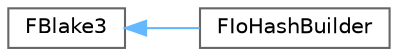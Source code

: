 digraph "Graphical Class Hierarchy"
{
 // INTERACTIVE_SVG=YES
 // LATEX_PDF_SIZE
  bgcolor="transparent";
  edge [fontname=Helvetica,fontsize=10,labelfontname=Helvetica,labelfontsize=10];
  node [fontname=Helvetica,fontsize=10,shape=box,height=0.2,width=0.4];
  rankdir="LR";
  Node0 [id="Node000000",label="FBlake3",height=0.2,width=0.4,color="grey40", fillcolor="white", style="filled",URL="$df/d56/classFBlake3.html",tooltip="Calculates a BLAKE3 hash."];
  Node0 -> Node1 [id="edge3434_Node000000_Node000001",dir="back",color="steelblue1",style="solid",tooltip=" "];
  Node1 [id="Node000001",label="FIoHashBuilder",height=0.2,width=0.4,color="grey40", fillcolor="white", style="filled",URL="$d6/d94/classFIoHashBuilder.html",tooltip="Calculates a BLAKE3-160 hash."];
}
